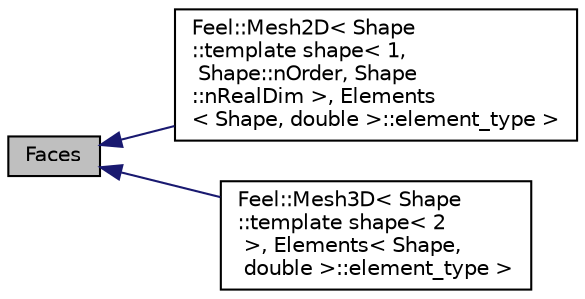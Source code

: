 digraph "Faces"
{
 // LATEX_PDF_SIZE
  edge [fontname="Helvetica",fontsize="10",labelfontname="Helvetica",labelfontsize="10"];
  node [fontname="Helvetica",fontsize="10",shape=record];
  rankdir="LR";
  Node1 [label="Faces",height=0.2,width=0.4,color="black", fillcolor="grey75", style="filled", fontcolor="black",tooltip=" "];
  Node1 -> Node2 [dir="back",color="midnightblue",fontsize="10",style="solid",fontname="Helvetica"];
  Node2 [label="Feel::Mesh2D\< Shape\l::template shape\< 1,\l Shape::nOrder, Shape\l::nRealDim \>, Elements\l\< Shape, double \>::element_type \>",height=0.2,width=0.4,color="black", fillcolor="white", style="filled",URL="$classFeel_1_1Mesh2D.html",tooltip="2D mesh class"];
  Node1 -> Node3 [dir="back",color="midnightblue",fontsize="10",style="solid",fontname="Helvetica"];
  Node3 [label="Feel::Mesh3D\< Shape\l::template shape\< 2\l \>, Elements\< Shape,\l double \>::element_type \>",height=0.2,width=0.4,color="black", fillcolor="white", style="filled",URL="$classFeel_1_1Mesh3D.html",tooltip="3D mesh class"];
}

